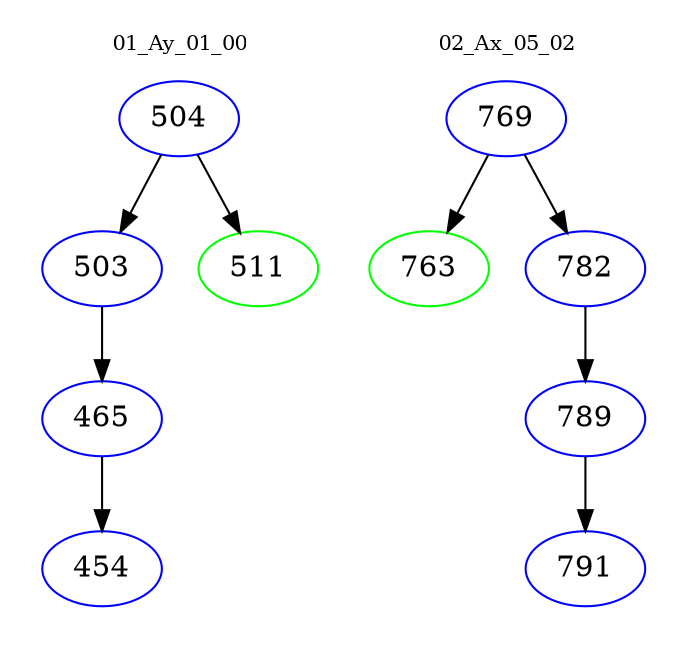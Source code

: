 digraph{
subgraph cluster_0 {
color = white
label = "01_Ay_01_00";
fontsize=10;
T0_504 [label="504", color="blue"]
T0_504 -> T0_503 [color="black"]
T0_503 [label="503", color="blue"]
T0_503 -> T0_465 [color="black"]
T0_465 [label="465", color="blue"]
T0_465 -> T0_454 [color="black"]
T0_454 [label="454", color="blue"]
T0_504 -> T0_511 [color="black"]
T0_511 [label="511", color="green"]
}
subgraph cluster_1 {
color = white
label = "02_Ax_05_02";
fontsize=10;
T1_769 [label="769", color="blue"]
T1_769 -> T1_763 [color="black"]
T1_763 [label="763", color="green"]
T1_769 -> T1_782 [color="black"]
T1_782 [label="782", color="blue"]
T1_782 -> T1_789 [color="black"]
T1_789 [label="789", color="blue"]
T1_789 -> T1_791 [color="black"]
T1_791 [label="791", color="blue"]
}
}
